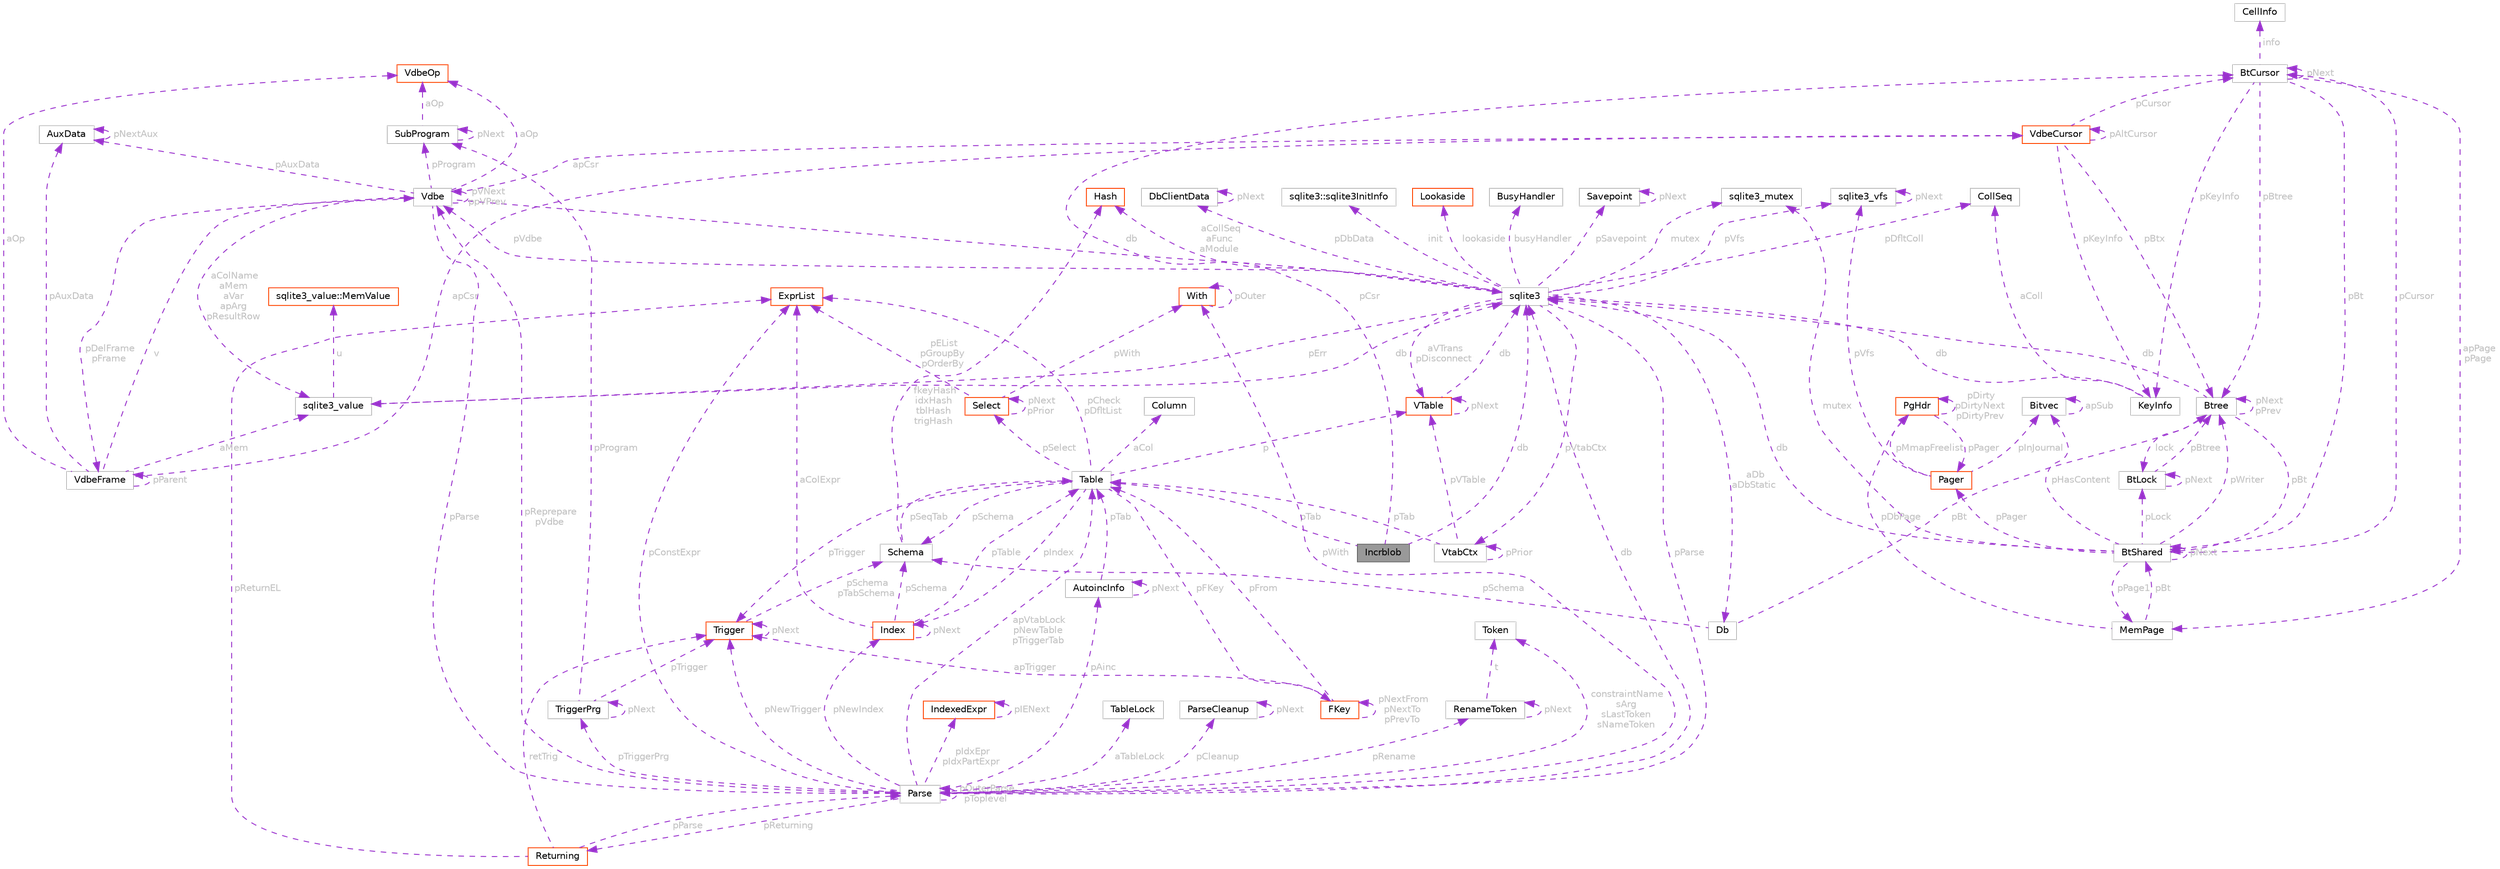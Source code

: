 digraph "Incrblob"
{
 // LATEX_PDF_SIZE
  bgcolor="transparent";
  edge [fontname=Helvetica,fontsize=10,labelfontname=Helvetica,labelfontsize=10];
  node [fontname=Helvetica,fontsize=10,shape=box,height=0.2,width=0.4];
  Node1 [id="Node000001",label="Incrblob",height=0.2,width=0.4,color="gray40", fillcolor="grey60", style="filled", fontcolor="black",tooltip=" "];
  Node2 -> Node1 [id="edge1_Node000001_Node000002",dir="back",color="darkorchid3",style="dashed",tooltip=" ",label=" pCsr",fontcolor="grey" ];
  Node2 [id="Node000002",label="BtCursor",height=0.2,width=0.4,color="grey75", fillcolor="white", style="filled",URL="$structBtCursor.html",tooltip=" "];
  Node3 -> Node2 [id="edge2_Node000002_Node000003",dir="back",color="darkorchid3",style="dashed",tooltip=" ",label=" pBtree",fontcolor="grey" ];
  Node3 [id="Node000003",label="Btree",height=0.2,width=0.4,color="grey75", fillcolor="white", style="filled",URL="$structBtree.html",tooltip=" "];
  Node4 -> Node3 [id="edge3_Node000003_Node000004",dir="back",color="darkorchid3",style="dashed",tooltip=" ",label=" db",fontcolor="grey" ];
  Node4 [id="Node000004",label="sqlite3",height=0.2,width=0.4,color="grey75", fillcolor="white", style="filled",URL="$structsqlite3.html",tooltip=" "];
  Node5 -> Node4 [id="edge4_Node000004_Node000005",dir="back",color="darkorchid3",style="dashed",tooltip=" ",label=" pVfs",fontcolor="grey" ];
  Node5 [id="Node000005",label="sqlite3_vfs",height=0.2,width=0.4,color="grey75", fillcolor="white", style="filled",URL="$structsqlite3__vfs.html",tooltip=" "];
  Node5 -> Node5 [id="edge5_Node000005_Node000005",dir="back",color="darkorchid3",style="dashed",tooltip=" ",label=" pNext",fontcolor="grey" ];
  Node6 -> Node4 [id="edge6_Node000004_Node000006",dir="back",color="darkorchid3",style="dashed",tooltip=" ",label=" pVdbe",fontcolor="grey" ];
  Node6 [id="Node000006",label="Vdbe",height=0.2,width=0.4,color="grey75", fillcolor="white", style="filled",URL="$structVdbe.html",tooltip=" "];
  Node4 -> Node6 [id="edge7_Node000006_Node000004",dir="back",color="darkorchid3",style="dashed",tooltip=" ",label=" db",fontcolor="grey" ];
  Node6 -> Node6 [id="edge8_Node000006_Node000006",dir="back",color="darkorchid3",style="dashed",tooltip=" ",label=" pVNext\nppVPrev",fontcolor="grey" ];
  Node7 -> Node6 [id="edge9_Node000006_Node000007",dir="back",color="darkorchid3",style="dashed",tooltip=" ",label=" pParse",fontcolor="grey" ];
  Node7 [id="Node000007",label="Parse",height=0.2,width=0.4,color="grey75", fillcolor="white", style="filled",URL="$structParse.html",tooltip=" "];
  Node4 -> Node7 [id="edge10_Node000007_Node000004",dir="back",color="darkorchid3",style="dashed",tooltip=" ",label=" db",fontcolor="grey" ];
  Node6 -> Node7 [id="edge11_Node000007_Node000006",dir="back",color="darkorchid3",style="dashed",tooltip=" ",label=" pReprepare\npVdbe",fontcolor="grey" ];
  Node8 -> Node7 [id="edge12_Node000007_Node000008",dir="back",color="darkorchid3",style="dashed",tooltip=" ",label=" pConstExpr",fontcolor="grey" ];
  Node8 [id="Node000008",label="ExprList",height=0.2,width=0.4,color="orangered", fillcolor="white", style="filled",URL="$structExprList.html",tooltip=" "];
  Node42 -> Node7 [id="edge13_Node000007_Node000042",dir="back",color="darkorchid3",style="dashed",tooltip=" ",label=" pIdxEpr\npIdxPartExpr",fontcolor="grey" ];
  Node42 [id="Node000042",label="IndexedExpr",height=0.2,width=0.4,color="orangered", fillcolor="white", style="filled",URL="$structIndexedExpr.html",tooltip=" "];
  Node42 -> Node42 [id="edge14_Node000042_Node000042",dir="back",color="darkorchid3",style="dashed",tooltip=" ",label=" pIENext",fontcolor="grey" ];
  Node43 -> Node7 [id="edge15_Node000007_Node000043",dir="back",color="darkorchid3",style="dashed",tooltip=" ",label=" aTableLock",fontcolor="grey" ];
  Node43 [id="Node000043",label="TableLock",height=0.2,width=0.4,color="grey75", fillcolor="white", style="filled",URL="$structTableLock.html",tooltip=" "];
  Node44 -> Node7 [id="edge16_Node000007_Node000044",dir="back",color="darkorchid3",style="dashed",tooltip=" ",label=" pAinc",fontcolor="grey" ];
  Node44 [id="Node000044",label="AutoincInfo",height=0.2,width=0.4,color="grey75", fillcolor="white", style="filled",URL="$structAutoincInfo.html",tooltip=" "];
  Node44 -> Node44 [id="edge17_Node000044_Node000044",dir="back",color="darkorchid3",style="dashed",tooltip=" ",label=" pNext",fontcolor="grey" ];
  Node14 -> Node44 [id="edge18_Node000044_Node000014",dir="back",color="darkorchid3",style="dashed",tooltip=" ",label=" pTab",fontcolor="grey" ];
  Node14 [id="Node000014",label="Table",height=0.2,width=0.4,color="grey75", fillcolor="white", style="filled",URL="$structTable.html",tooltip=" "];
  Node15 -> Node14 [id="edge19_Node000014_Node000015",dir="back",color="darkorchid3",style="dashed",tooltip=" ",label=" aCol",fontcolor="grey" ];
  Node15 [id="Node000015",label="Column",height=0.2,width=0.4,color="grey75", fillcolor="white", style="filled",URL="$structColumn.html",tooltip=" "];
  Node16 -> Node14 [id="edge20_Node000014_Node000016",dir="back",color="darkorchid3",style="dashed",tooltip=" ",label=" pIndex",fontcolor="grey" ];
  Node16 [id="Node000016",label="Index",height=0.2,width=0.4,color="orangered", fillcolor="white", style="filled",URL="$structIndex.html",tooltip=" "];
  Node14 -> Node16 [id="edge21_Node000016_Node000014",dir="back",color="darkorchid3",style="dashed",tooltip=" ",label=" pTable",fontcolor="grey" ];
  Node16 -> Node16 [id="edge22_Node000016_Node000016",dir="back",color="darkorchid3",style="dashed",tooltip=" ",label=" pNext",fontcolor="grey" ];
  Node17 -> Node16 [id="edge23_Node000016_Node000017",dir="back",color="darkorchid3",style="dashed",tooltip=" ",label=" pSchema",fontcolor="grey" ];
  Node17 [id="Node000017",label="Schema",height=0.2,width=0.4,color="grey75", fillcolor="white", style="filled",URL="$structSchema.html",tooltip=" "];
  Node18 -> Node17 [id="edge24_Node000017_Node000018",dir="back",color="darkorchid3",style="dashed",tooltip=" ",label=" fkeyHash\nidxHash\ntblHash\ntrigHash",fontcolor="grey" ];
  Node18 [id="Node000018",label="Hash",height=0.2,width=0.4,color="orangered", fillcolor="white", style="filled",URL="$structHash.html",tooltip=" "];
  Node14 -> Node17 [id="edge25_Node000017_Node000014",dir="back",color="darkorchid3",style="dashed",tooltip=" ",label=" pSeqTab",fontcolor="grey" ];
  Node8 -> Node16 [id="edge26_Node000016_Node000008",dir="back",color="darkorchid3",style="dashed",tooltip=" ",label=" aColExpr",fontcolor="grey" ];
  Node8 -> Node14 [id="edge27_Node000014_Node000008",dir="back",color="darkorchid3",style="dashed",tooltip=" ",label=" pCheck\npDfltList",fontcolor="grey" ];
  Node21 -> Node14 [id="edge28_Node000014_Node000021",dir="back",color="darkorchid3",style="dashed",tooltip=" ",label=" pFKey",fontcolor="grey" ];
  Node21 [id="Node000021",label="FKey",height=0.2,width=0.4,color="orangered", fillcolor="white", style="filled",URL="$structFKey.html",tooltip=" "];
  Node14 -> Node21 [id="edge29_Node000021_Node000014",dir="back",color="darkorchid3",style="dashed",tooltip=" ",label=" pFrom",fontcolor="grey" ];
  Node21 -> Node21 [id="edge30_Node000021_Node000021",dir="back",color="darkorchid3",style="dashed",tooltip=" ",label=" pNextFrom\npNextTo\npPrevTo",fontcolor="grey" ];
  Node22 -> Node21 [id="edge31_Node000021_Node000022",dir="back",color="darkorchid3",style="dashed",tooltip=" ",label=" apTrigger",fontcolor="grey" ];
  Node22 [id="Node000022",label="Trigger",height=0.2,width=0.4,color="orangered", fillcolor="white", style="filled",URL="$structTrigger.html",tooltip=" "];
  Node17 -> Node22 [id="edge32_Node000022_Node000017",dir="back",color="darkorchid3",style="dashed",tooltip=" ",label=" pSchema\npTabSchema",fontcolor="grey" ];
  Node22 -> Node22 [id="edge33_Node000022_Node000022",dir="back",color="darkorchid3",style="dashed",tooltip=" ",label=" pNext",fontcolor="grey" ];
  Node11 -> Node14 [id="edge34_Node000014_Node000011",dir="back",color="darkorchid3",style="dashed",tooltip=" ",label=" pSelect",fontcolor="grey" ];
  Node11 [id="Node000011",label="Select",height=0.2,width=0.4,color="orangered", fillcolor="white", style="filled",URL="$structSelect.html",tooltip=" "];
  Node8 -> Node11 [id="edge35_Node000011_Node000008",dir="back",color="darkorchid3",style="dashed",tooltip=" ",label=" pEList\npGroupBy\npOrderBy",fontcolor="grey" ];
  Node11 -> Node11 [id="edge36_Node000011_Node000011",dir="back",color="darkorchid3",style="dashed",tooltip=" ",label=" pNext\npPrior",fontcolor="grey" ];
  Node34 -> Node11 [id="edge37_Node000011_Node000034",dir="back",color="darkorchid3",style="dashed",tooltip=" ",label=" pWith",fontcolor="grey" ];
  Node34 [id="Node000034",label="With",height=0.2,width=0.4,color="orangered", fillcolor="white", style="filled",URL="$structWith.html",tooltip=" "];
  Node34 -> Node34 [id="edge38_Node000034_Node000034",dir="back",color="darkorchid3",style="dashed",tooltip=" ",label=" pOuter",fontcolor="grey" ];
  Node28 -> Node14 [id="edge39_Node000014_Node000028",dir="back",color="darkorchid3",style="dashed",tooltip=" ",label=" p",fontcolor="grey" ];
  Node28 [id="Node000028",label="VTable",height=0.2,width=0.4,color="orangered", fillcolor="white", style="filled",URL="$structVTable.html",tooltip=" "];
  Node4 -> Node28 [id="edge40_Node000028_Node000004",dir="back",color="darkorchid3",style="dashed",tooltip=" ",label=" db",fontcolor="grey" ];
  Node28 -> Node28 [id="edge41_Node000028_Node000028",dir="back",color="darkorchid3",style="dashed",tooltip=" ",label=" pNext",fontcolor="grey" ];
  Node22 -> Node14 [id="edge42_Node000014_Node000022",dir="back",color="darkorchid3",style="dashed",tooltip=" ",label=" pTrigger",fontcolor="grey" ];
  Node17 -> Node14 [id="edge43_Node000014_Node000017",dir="back",color="darkorchid3",style="dashed",tooltip=" ",label=" pSchema",fontcolor="grey" ];
  Node7 -> Node7 [id="edge44_Node000007_Node000007",dir="back",color="darkorchid3",style="dashed",tooltip=" ",label=" pOuterParse\npToplevel",fontcolor="grey" ];
  Node14 -> Node7 [id="edge45_Node000007_Node000014",dir="back",color="darkorchid3",style="dashed",tooltip=" ",label=" apVtabLock\npNewTable\npTriggerTab",fontcolor="grey" ];
  Node45 -> Node7 [id="edge46_Node000007_Node000045",dir="back",color="darkorchid3",style="dashed",tooltip=" ",label=" pTriggerPrg",fontcolor="grey" ];
  Node45 [id="Node000045",label="TriggerPrg",height=0.2,width=0.4,color="grey75", fillcolor="white", style="filled",URL="$structTriggerPrg.html",tooltip=" "];
  Node22 -> Node45 [id="edge47_Node000045_Node000022",dir="back",color="darkorchid3",style="dashed",tooltip=" ",label=" pTrigger",fontcolor="grey" ];
  Node45 -> Node45 [id="edge48_Node000045_Node000045",dir="back",color="darkorchid3",style="dashed",tooltip=" ",label=" pNext",fontcolor="grey" ];
  Node46 -> Node45 [id="edge49_Node000045_Node000046",dir="back",color="darkorchid3",style="dashed",tooltip=" ",label=" pProgram",fontcolor="grey" ];
  Node46 [id="Node000046",label="SubProgram",height=0.2,width=0.4,color="grey75", fillcolor="white", style="filled",URL="$structSubProgram.html",tooltip=" "];
  Node47 -> Node46 [id="edge50_Node000046_Node000047",dir="back",color="darkorchid3",style="dashed",tooltip=" ",label=" aOp",fontcolor="grey" ];
  Node47 [id="Node000047",label="VdbeOp",height=0.2,width=0.4,color="orangered", fillcolor="white", style="filled",URL="$structVdbeOp.html",tooltip=" "];
  Node46 -> Node46 [id="edge51_Node000046_Node000046",dir="back",color="darkorchid3",style="dashed",tooltip=" ",label=" pNext",fontcolor="grey" ];
  Node55 -> Node7 [id="edge52_Node000007_Node000055",dir="back",color="darkorchid3",style="dashed",tooltip=" ",label=" pCleanup",fontcolor="grey" ];
  Node55 [id="Node000055",label="ParseCleanup",height=0.2,width=0.4,color="grey75", fillcolor="white", style="filled",URL="$structParseCleanup.html",tooltip=" "];
  Node55 -> Node55 [id="edge53_Node000055_Node000055",dir="back",color="darkorchid3",style="dashed",tooltip=" ",label=" pNext",fontcolor="grey" ];
  Node56 -> Node7 [id="edge54_Node000007_Node000056",dir="back",color="darkorchid3",style="dashed",tooltip=" ",label=" constraintName\nsArg\nsLastToken\nsNameToken",fontcolor="grey" ];
  Node56 [id="Node000056",label="Token",height=0.2,width=0.4,color="grey75", fillcolor="white", style="filled",URL="$structToken.html",tooltip=" "];
  Node57 -> Node7 [id="edge55_Node000007_Node000057",dir="back",color="darkorchid3",style="dashed",tooltip=" ",label=" pReturning",fontcolor="grey" ];
  Node57 [id="Node000057",label="Returning",height=0.2,width=0.4,color="orangered", fillcolor="white", style="filled",URL="$structReturning.html",tooltip=" "];
  Node7 -> Node57 [id="edge56_Node000057_Node000007",dir="back",color="darkorchid3",style="dashed",tooltip=" ",label=" pParse",fontcolor="grey" ];
  Node8 -> Node57 [id="edge57_Node000057_Node000008",dir="back",color="darkorchid3",style="dashed",tooltip=" ",label=" pReturnEL",fontcolor="grey" ];
  Node22 -> Node57 [id="edge58_Node000057_Node000022",dir="back",color="darkorchid3",style="dashed",tooltip=" ",label=" retTrig",fontcolor="grey" ];
  Node16 -> Node7 [id="edge59_Node000007_Node000016",dir="back",color="darkorchid3",style="dashed",tooltip=" ",label=" pNewIndex",fontcolor="grey" ];
  Node22 -> Node7 [id="edge60_Node000007_Node000022",dir="back",color="darkorchid3",style="dashed",tooltip=" ",label=" pNewTrigger",fontcolor="grey" ];
  Node34 -> Node7 [id="edge61_Node000007_Node000034",dir="back",color="darkorchid3",style="dashed",tooltip=" ",label=" pWith",fontcolor="grey" ];
  Node58 -> Node7 [id="edge62_Node000007_Node000058",dir="back",color="darkorchid3",style="dashed",tooltip=" ",label=" pRename",fontcolor="grey" ];
  Node58 [id="Node000058",label="RenameToken",height=0.2,width=0.4,color="grey75", fillcolor="white", style="filled",URL="$structRenameToken.html",tooltip=" "];
  Node56 -> Node58 [id="edge63_Node000058_Node000056",dir="back",color="darkorchid3",style="dashed",tooltip=" ",label=" t",fontcolor="grey" ];
  Node58 -> Node58 [id="edge64_Node000058_Node000058",dir="back",color="darkorchid3",style="dashed",tooltip=" ",label=" pNext",fontcolor="grey" ];
  Node50 -> Node6 [id="edge65_Node000006_Node000050",dir="back",color="darkorchid3",style="dashed",tooltip=" ",label=" aColName\naMem\naVar\napArg\npResultRow",fontcolor="grey" ];
  Node50 [id="Node000050",label="sqlite3_value",height=0.2,width=0.4,color="grey75", fillcolor="white", style="filled",URL="$structsqlite3__value.html",tooltip=" "];
  Node51 -> Node50 [id="edge66_Node000050_Node000051",dir="back",color="darkorchid3",style="dashed",tooltip=" ",label=" u",fontcolor="grey" ];
  Node51 [id="Node000051",label="sqlite3_value::MemValue",height=0.2,width=0.4,color="orangered", fillcolor="white", style="filled",URL="$unionsqlite3__value_1_1MemValue.html",tooltip=" "];
  Node4 -> Node50 [id="edge67_Node000050_Node000004",dir="back",color="darkorchid3",style="dashed",tooltip=" ",label=" db",fontcolor="grey" ];
  Node59 -> Node6 [id="edge68_Node000006_Node000059",dir="back",color="darkorchid3",style="dashed",tooltip=" ",label=" apCsr",fontcolor="grey" ];
  Node59 [id="Node000059",label="VdbeCursor",height=0.2,width=0.4,color="orangered", fillcolor="white", style="filled",URL="$structVdbeCursor.html",tooltip=" "];
  Node3 -> Node59 [id="edge69_Node000059_Node000003",dir="back",color="darkorchid3",style="dashed",tooltip=" ",label=" pBtx",fontcolor="grey" ];
  Node59 -> Node59 [id="edge70_Node000059_Node000059",dir="back",color="darkorchid3",style="dashed",tooltip=" ",label=" pAltCursor",fontcolor="grey" ];
  Node2 -> Node59 [id="edge71_Node000059_Node000002",dir="back",color="darkorchid3",style="dashed",tooltip=" ",label=" pCursor",fontcolor="grey" ];
  Node53 -> Node59 [id="edge72_Node000059_Node000053",dir="back",color="darkorchid3",style="dashed",tooltip=" ",label=" pKeyInfo",fontcolor="grey" ];
  Node53 [id="Node000053",label="KeyInfo",height=0.2,width=0.4,color="grey75", fillcolor="white", style="filled",URL="$structKeyInfo.html",tooltip=" "];
  Node4 -> Node53 [id="edge73_Node000053_Node000004",dir="back",color="darkorchid3",style="dashed",tooltip=" ",label=" db",fontcolor="grey" ];
  Node52 -> Node53 [id="edge74_Node000053_Node000052",dir="back",color="darkorchid3",style="dashed",tooltip=" ",label=" aColl",fontcolor="grey" ];
  Node52 [id="Node000052",label="CollSeq",height=0.2,width=0.4,color="grey75", fillcolor="white", style="filled",URL="$structCollSeq.html",tooltip=" "];
  Node47 -> Node6 [id="edge75_Node000006_Node000047",dir="back",color="darkorchid3",style="dashed",tooltip=" ",label=" aOp",fontcolor="grey" ];
  Node74 -> Node6 [id="edge76_Node000006_Node000074",dir="back",color="darkorchid3",style="dashed",tooltip=" ",label=" pDelFrame\npFrame",fontcolor="grey" ];
  Node74 [id="Node000074",label="VdbeFrame",height=0.2,width=0.4,color="grey75", fillcolor="white", style="filled",URL="$structVdbeFrame.html",tooltip=" "];
  Node6 -> Node74 [id="edge77_Node000074_Node000006",dir="back",color="darkorchid3",style="dashed",tooltip=" ",label=" v",fontcolor="grey" ];
  Node74 -> Node74 [id="edge78_Node000074_Node000074",dir="back",color="darkorchid3",style="dashed",tooltip=" ",label=" pParent",fontcolor="grey" ];
  Node47 -> Node74 [id="edge79_Node000074_Node000047",dir="back",color="darkorchid3",style="dashed",tooltip=" ",label=" aOp",fontcolor="grey" ];
  Node50 -> Node74 [id="edge80_Node000074_Node000050",dir="back",color="darkorchid3",style="dashed",tooltip=" ",label=" aMem",fontcolor="grey" ];
  Node59 -> Node74 [id="edge81_Node000074_Node000059",dir="back",color="darkorchid3",style="dashed",tooltip=" ",label=" apCsr",fontcolor="grey" ];
  Node75 -> Node74 [id="edge82_Node000074_Node000075",dir="back",color="darkorchid3",style="dashed",tooltip=" ",label=" pAuxData",fontcolor="grey" ];
  Node75 [id="Node000075",label="AuxData",height=0.2,width=0.4,color="grey75", fillcolor="white", style="filled",URL="$structAuxData.html",tooltip=" "];
  Node75 -> Node75 [id="edge83_Node000075_Node000075",dir="back",color="darkorchid3",style="dashed",tooltip=" ",label=" pNextAux",fontcolor="grey" ];
  Node46 -> Node6 [id="edge84_Node000006_Node000046",dir="back",color="darkorchid3",style="dashed",tooltip=" ",label=" pProgram",fontcolor="grey" ];
  Node75 -> Node6 [id="edge85_Node000006_Node000075",dir="back",color="darkorchid3",style="dashed",tooltip=" ",label=" pAuxData",fontcolor="grey" ];
  Node52 -> Node4 [id="edge86_Node000004_Node000052",dir="back",color="darkorchid3",style="dashed",tooltip=" ",label=" pDfltColl",fontcolor="grey" ];
  Node76 -> Node4 [id="edge87_Node000004_Node000076",dir="back",color="darkorchid3",style="dashed",tooltip=" ",label=" mutex",fontcolor="grey" ];
  Node76 [id="Node000076",label="sqlite3_mutex",height=0.2,width=0.4,color="grey75", fillcolor="white", style="filled",URL="$structsqlite3__mutex.html",tooltip=" "];
  Node77 -> Node4 [id="edge88_Node000004_Node000077",dir="back",color="darkorchid3",style="dashed",tooltip=" ",label=" aDb\naDbStatic",fontcolor="grey" ];
  Node77 [id="Node000077",label="Db",height=0.2,width=0.4,color="grey75", fillcolor="white", style="filled",URL="$structDb.html",tooltip=" "];
  Node3 -> Node77 [id="edge89_Node000077_Node000003",dir="back",color="darkorchid3",style="dashed",tooltip=" ",label=" pBt",fontcolor="grey" ];
  Node17 -> Node77 [id="edge90_Node000077_Node000017",dir="back",color="darkorchid3",style="dashed",tooltip=" ",label=" pSchema",fontcolor="grey" ];
  Node78 -> Node4 [id="edge91_Node000004_Node000078",dir="back",color="darkorchid3",style="dashed",tooltip=" ",label=" init",fontcolor="grey" ];
  Node78 [id="Node000078",label="sqlite3::sqlite3InitInfo",height=0.2,width=0.4,color="grey75", fillcolor="white", style="filled",URL="$structsqlite3_1_1sqlite3InitInfo.html",tooltip=" "];
  Node7 -> Node4 [id="edge92_Node000004_Node000007",dir="back",color="darkorchid3",style="dashed",tooltip=" ",label=" pParse",fontcolor="grey" ];
  Node50 -> Node4 [id="edge93_Node000004_Node000050",dir="back",color="darkorchid3",style="dashed",tooltip=" ",label=" pErr",fontcolor="grey" ];
  Node79 -> Node4 [id="edge94_Node000004_Node000079",dir="back",color="darkorchid3",style="dashed",tooltip=" ",label=" lookaside",fontcolor="grey" ];
  Node79 [id="Node000079",label="Lookaside",height=0.2,width=0.4,color="orangered", fillcolor="white", style="filled",URL="$structLookaside.html",tooltip=" "];
  Node18 -> Node4 [id="edge95_Node000004_Node000018",dir="back",color="darkorchid3",style="dashed",tooltip=" ",label=" aCollSeq\naFunc\naModule",fontcolor="grey" ];
  Node81 -> Node4 [id="edge96_Node000004_Node000081",dir="back",color="darkorchid3",style="dashed",tooltip=" ",label=" pVtabCtx",fontcolor="grey" ];
  Node81 [id="Node000081",label="VtabCtx",height=0.2,width=0.4,color="grey75", fillcolor="white", style="filled",URL="$structVtabCtx.html",tooltip=" "];
  Node28 -> Node81 [id="edge97_Node000081_Node000028",dir="back",color="darkorchid3",style="dashed",tooltip=" ",label=" pVTable",fontcolor="grey" ];
  Node14 -> Node81 [id="edge98_Node000081_Node000014",dir="back",color="darkorchid3",style="dashed",tooltip=" ",label=" pTab",fontcolor="grey" ];
  Node81 -> Node81 [id="edge99_Node000081_Node000081",dir="back",color="darkorchid3",style="dashed",tooltip=" ",label=" pPrior",fontcolor="grey" ];
  Node28 -> Node4 [id="edge100_Node000004_Node000028",dir="back",color="darkorchid3",style="dashed",tooltip=" ",label=" aVTrans\npDisconnect",fontcolor="grey" ];
  Node82 -> Node4 [id="edge101_Node000004_Node000082",dir="back",color="darkorchid3",style="dashed",tooltip=" ",label=" busyHandler",fontcolor="grey" ];
  Node82 [id="Node000082",label="BusyHandler",height=0.2,width=0.4,color="grey75", fillcolor="white", style="filled",URL="$structBusyHandler.html",tooltip=" "];
  Node83 -> Node4 [id="edge102_Node000004_Node000083",dir="back",color="darkorchid3",style="dashed",tooltip=" ",label=" pSavepoint",fontcolor="grey" ];
  Node83 [id="Node000083",label="Savepoint",height=0.2,width=0.4,color="grey75", fillcolor="white", style="filled",URL="$structSavepoint.html",tooltip=" "];
  Node83 -> Node83 [id="edge103_Node000083_Node000083",dir="back",color="darkorchid3",style="dashed",tooltip=" ",label=" pNext",fontcolor="grey" ];
  Node84 -> Node4 [id="edge104_Node000004_Node000084",dir="back",color="darkorchid3",style="dashed",tooltip=" ",label=" pDbData",fontcolor="grey" ];
  Node84 [id="Node000084",label="DbClientData",height=0.2,width=0.4,color="grey75", fillcolor="white", style="filled",URL="$structDbClientData.html",tooltip=" "];
  Node84 -> Node84 [id="edge105_Node000084_Node000084",dir="back",color="darkorchid3",style="dashed",tooltip=" ",label=" pNext",fontcolor="grey" ];
  Node85 -> Node3 [id="edge106_Node000003_Node000085",dir="back",color="darkorchid3",style="dashed",tooltip=" ",label=" pBt",fontcolor="grey" ];
  Node85 [id="Node000085",label="BtShared",height=0.2,width=0.4,color="grey75", fillcolor="white", style="filled",URL="$structBtShared.html",tooltip=" "];
  Node86 -> Node85 [id="edge107_Node000085_Node000086",dir="back",color="darkorchid3",style="dashed",tooltip=" ",label=" pPager",fontcolor="grey" ];
  Node86 [id="Node000086",label="Pager",height=0.2,width=0.4,color="orangered", fillcolor="white", style="filled",URL="$structPager.html",tooltip=" "];
  Node5 -> Node86 [id="edge108_Node000086_Node000005",dir="back",color="darkorchid3",style="dashed",tooltip=" ",label=" pVfs",fontcolor="grey" ];
  Node87 -> Node86 [id="edge109_Node000086_Node000087",dir="back",color="darkorchid3",style="dashed",tooltip=" ",label=" pInJournal",fontcolor="grey" ];
  Node87 [id="Node000087",label="Bitvec",height=0.2,width=0.4,color="grey75", fillcolor="white", style="filled",URL="$structBitvec.html",tooltip=" "];
  Node87 -> Node87 [id="edge110_Node000087_Node000087",dir="back",color="darkorchid3",style="dashed",tooltip=" ",label=" apSub",fontcolor="grey" ];
  Node90 -> Node86 [id="edge111_Node000086_Node000090",dir="back",color="darkorchid3",style="dashed",tooltip=" ",label=" pMmapFreelist",fontcolor="grey" ];
  Node90 [id="Node000090",label="PgHdr",height=0.2,width=0.4,color="orangered", fillcolor="white", style="filled",URL="$structPgHdr.html",tooltip=" "];
  Node90 -> Node90 [id="edge112_Node000090_Node000090",dir="back",color="darkorchid3",style="dashed",tooltip=" ",label=" pDirty\npDirtyNext\npDirtyPrev",fontcolor="grey" ];
  Node86 -> Node90 [id="edge113_Node000090_Node000086",dir="back",color="darkorchid3",style="dashed",tooltip=" ",label=" pPager",fontcolor="grey" ];
  Node4 -> Node85 [id="edge114_Node000085_Node000004",dir="back",color="darkorchid3",style="dashed",tooltip=" ",label=" db",fontcolor="grey" ];
  Node2 -> Node85 [id="edge115_Node000085_Node000002",dir="back",color="darkorchid3",style="dashed",tooltip=" ",label=" pCursor",fontcolor="grey" ];
  Node95 -> Node85 [id="edge116_Node000085_Node000095",dir="back",color="darkorchid3",style="dashed",tooltip=" ",label=" pPage1",fontcolor="grey" ];
  Node95 [id="Node000095",label="MemPage",height=0.2,width=0.4,color="grey75", fillcolor="white", style="filled",URL="$structMemPage.html",tooltip=" "];
  Node85 -> Node95 [id="edge117_Node000095_Node000085",dir="back",color="darkorchid3",style="dashed",tooltip=" ",label=" pBt",fontcolor="grey" ];
  Node90 -> Node95 [id="edge118_Node000095_Node000090",dir="back",color="darkorchid3",style="dashed",tooltip=" ",label=" pDbPage",fontcolor="grey" ];
  Node76 -> Node85 [id="edge119_Node000085_Node000076",dir="back",color="darkorchid3",style="dashed",tooltip=" ",label=" mutex",fontcolor="grey" ];
  Node87 -> Node85 [id="edge120_Node000085_Node000087",dir="back",color="darkorchid3",style="dashed",tooltip=" ",label=" pHasContent",fontcolor="grey" ];
  Node85 -> Node85 [id="edge121_Node000085_Node000085",dir="back",color="darkorchid3",style="dashed",tooltip=" ",label=" pNext",fontcolor="grey" ];
  Node96 -> Node85 [id="edge122_Node000085_Node000096",dir="back",color="darkorchid3",style="dashed",tooltip=" ",label=" pLock",fontcolor="grey" ];
  Node96 [id="Node000096",label="BtLock",height=0.2,width=0.4,color="grey75", fillcolor="white", style="filled",URL="$structBtLock.html",tooltip=" "];
  Node3 -> Node96 [id="edge123_Node000096_Node000003",dir="back",color="darkorchid3",style="dashed",tooltip=" ",label=" pBtree",fontcolor="grey" ];
  Node96 -> Node96 [id="edge124_Node000096_Node000096",dir="back",color="darkorchid3",style="dashed",tooltip=" ",label=" pNext",fontcolor="grey" ];
  Node3 -> Node85 [id="edge125_Node000085_Node000003",dir="back",color="darkorchid3",style="dashed",tooltip=" ",label=" pWriter",fontcolor="grey" ];
  Node3 -> Node3 [id="edge126_Node000003_Node000003",dir="back",color="darkorchid3",style="dashed",tooltip=" ",label=" pNext\npPrev",fontcolor="grey" ];
  Node96 -> Node3 [id="edge127_Node000003_Node000096",dir="back",color="darkorchid3",style="dashed",tooltip=" ",label=" lock",fontcolor="grey" ];
  Node85 -> Node2 [id="edge128_Node000002_Node000085",dir="back",color="darkorchid3",style="dashed",tooltip=" ",label=" pBt",fontcolor="grey" ];
  Node2 -> Node2 [id="edge129_Node000002_Node000002",dir="back",color="darkorchid3",style="dashed",tooltip=" ",label=" pNext",fontcolor="grey" ];
  Node97 -> Node2 [id="edge130_Node000002_Node000097",dir="back",color="darkorchid3",style="dashed",tooltip=" ",label=" info",fontcolor="grey" ];
  Node97 [id="Node000097",label="CellInfo",height=0.2,width=0.4,color="grey75", fillcolor="white", style="filled",URL="$structCellInfo.html",tooltip=" "];
  Node53 -> Node2 [id="edge131_Node000002_Node000053",dir="back",color="darkorchid3",style="dashed",tooltip=" ",label=" pKeyInfo",fontcolor="grey" ];
  Node95 -> Node2 [id="edge132_Node000002_Node000095",dir="back",color="darkorchid3",style="dashed",tooltip=" ",label=" apPage\npPage",fontcolor="grey" ];
  Node4 -> Node1 [id="edge133_Node000001_Node000004",dir="back",color="darkorchid3",style="dashed",tooltip=" ",label=" db",fontcolor="grey" ];
  Node14 -> Node1 [id="edge134_Node000001_Node000014",dir="back",color="darkorchid3",style="dashed",tooltip=" ",label=" pTab",fontcolor="grey" ];
}
